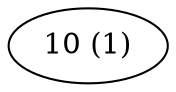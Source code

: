 digraph G {
10[label="10 (1)"]
}

digraph G {
10[label="10 (6)"]
10 -> 5;
5[label="5 (2)"]
5 -> 2;
2[label="2 (1)"]
5 -> 7;
7[label="7 (1)"]
10 -> 15;
15[label="15 (5)"]
15 -> 12;
12[label="12 (2)"]
NULL0 [shape=none, fontsize=0];
12 -> NULL0;
12 -> 13;
13[label="13 (1)"]
15 -> 20;
20[label="20 (4)"]
NULL1 [shape=none, fontsize=0];
20 -> NULL1;
20 -> 50;
50[label="50 (3)"]
50 -> 43;
43[label="43 (1)"]
50 -> 135;
135[label="135 (2)"]
135 -> 79;
79[label="79 (1)"]
135 -> 798;
798[label="798 (1)"]
}

